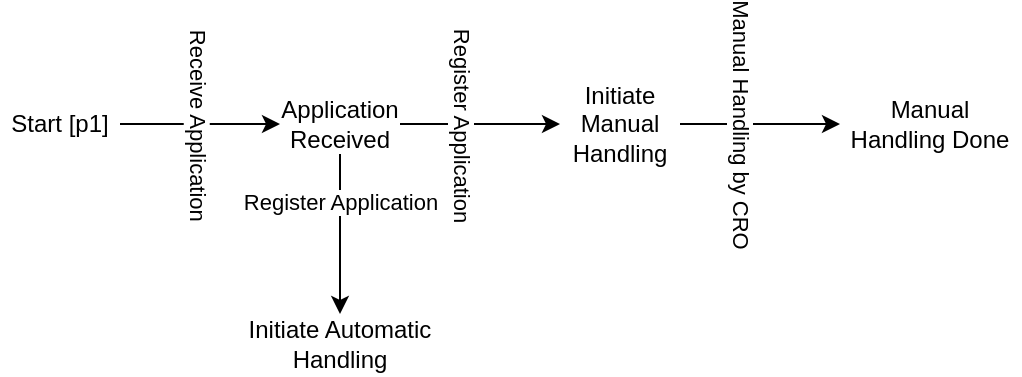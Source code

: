<mxfile version="17.4.3" type="github"><diagram id="wM_KeqFxRHPUfSDrbCuQ" name="Page-1"><mxGraphModel dx="950" dy="454" grid="1" gridSize="10" guides="1" tooltips="1" connect="1" arrows="1" fold="1" page="1" pageScale="1" pageWidth="1169" pageHeight="827" math="0" shadow="0"><root><mxCell id="0"/><mxCell id="1" parent="0"/><mxCell id="snQMIcMd7hBFIwh6tkoJ-2" style="edgeStyle=orthogonalEdgeStyle;rounded=0;orthogonalLoop=1;jettySize=auto;html=1;exitX=1;exitY=0.5;exitDx=0;exitDy=0;" edge="1" parent="1" source="snQMIcMd7hBFIwh6tkoJ-1"><mxGeometry relative="1" as="geometry"><mxPoint x="170" y="205" as="targetPoint"/></mxGeometry></mxCell><mxCell id="snQMIcMd7hBFIwh6tkoJ-3" value="Receive Application" style="edgeLabel;html=1;align=center;verticalAlign=middle;resizable=0;points=[];rotation=90;" vertex="1" connectable="0" parent="snQMIcMd7hBFIwh6tkoJ-2"><mxGeometry x="0.221" y="2" relative="1" as="geometry"><mxPoint x="-9" y="2" as="offset"/></mxGeometry></mxCell><mxCell id="snQMIcMd7hBFIwh6tkoJ-1" value="Start [p1]" style="text;html=1;strokeColor=none;fillColor=none;align=center;verticalAlign=middle;whiteSpace=wrap;rounded=0;" vertex="1" parent="1"><mxGeometry x="30" y="190" width="60" height="30" as="geometry"/></mxCell><mxCell id="snQMIcMd7hBFIwh6tkoJ-6" style="edgeStyle=orthogonalEdgeStyle;rounded=0;orthogonalLoop=1;jettySize=auto;html=1;exitX=1;exitY=0.5;exitDx=0;exitDy=0;entryX=0;entryY=0.5;entryDx=0;entryDy=0;" edge="1" parent="1" source="snQMIcMd7hBFIwh6tkoJ-4" target="snQMIcMd7hBFIwh6tkoJ-8"><mxGeometry relative="1" as="geometry"><mxPoint x="310" y="205" as="targetPoint"/></mxGeometry></mxCell><mxCell id="snQMIcMd7hBFIwh6tkoJ-7" value="Register Application" style="edgeLabel;html=1;align=center;verticalAlign=middle;resizable=0;points=[];rotation=90;" vertex="1" connectable="0" parent="snQMIcMd7hBFIwh6tkoJ-6"><mxGeometry x="-0.221" relative="1" as="geometry"><mxPoint as="offset"/></mxGeometry></mxCell><mxCell id="snQMIcMd7hBFIwh6tkoJ-9" style="edgeStyle=orthogonalEdgeStyle;rounded=0;orthogonalLoop=1;jettySize=auto;html=1;exitX=0.5;exitY=1;exitDx=0;exitDy=0;entryX=0.5;entryY=0;entryDx=0;entryDy=0;" edge="1" parent="1" source="snQMIcMd7hBFIwh6tkoJ-4" target="snQMIcMd7hBFIwh6tkoJ-12"><mxGeometry relative="1" as="geometry"><mxPoint x="200" y="310" as="targetPoint"/></mxGeometry></mxCell><mxCell id="snQMIcMd7hBFIwh6tkoJ-11" value="Register Application" style="edgeLabel;html=1;align=center;verticalAlign=middle;resizable=0;points=[];" vertex="1" connectable="0" parent="snQMIcMd7hBFIwh6tkoJ-9"><mxGeometry x="0.206" y="-1" relative="1" as="geometry"><mxPoint x="1" y="-24" as="offset"/></mxGeometry></mxCell><mxCell id="snQMIcMd7hBFIwh6tkoJ-4" value="Application Received" style="text;html=1;strokeColor=none;fillColor=none;align=center;verticalAlign=middle;whiteSpace=wrap;rounded=0;" vertex="1" parent="1"><mxGeometry x="170" y="190" width="60" height="30" as="geometry"/></mxCell><mxCell id="snQMIcMd7hBFIwh6tkoJ-14" value="" style="edgeStyle=orthogonalEdgeStyle;rounded=0;orthogonalLoop=1;jettySize=auto;html=1;" edge="1" parent="1" source="snQMIcMd7hBFIwh6tkoJ-8" target="snQMIcMd7hBFIwh6tkoJ-13"><mxGeometry relative="1" as="geometry"/></mxCell><mxCell id="snQMIcMd7hBFIwh6tkoJ-15" value="Manual Handling by CRO" style="edgeLabel;html=1;align=center;verticalAlign=middle;resizable=0;points=[];rotation=90;" vertex="1" connectable="0" parent="snQMIcMd7hBFIwh6tkoJ-14"><mxGeometry x="-0.236" relative="1" as="geometry"><mxPoint as="offset"/></mxGeometry></mxCell><mxCell id="snQMIcMd7hBFIwh6tkoJ-8" value="Initiate Manual Handling" style="text;html=1;strokeColor=none;fillColor=none;align=center;verticalAlign=middle;whiteSpace=wrap;rounded=0;" vertex="1" parent="1"><mxGeometry x="310" y="190" width="60" height="30" as="geometry"/></mxCell><mxCell id="snQMIcMd7hBFIwh6tkoJ-12" value="Initiate Automatic Handling" style="text;html=1;strokeColor=none;fillColor=none;align=center;verticalAlign=middle;whiteSpace=wrap;rounded=0;" vertex="1" parent="1"><mxGeometry x="150" y="300" width="100" height="30" as="geometry"/></mxCell><mxCell id="snQMIcMd7hBFIwh6tkoJ-13" value="Manual Handling Done" style="text;html=1;strokeColor=none;fillColor=none;align=center;verticalAlign=middle;whiteSpace=wrap;rounded=0;" vertex="1" parent="1"><mxGeometry x="450" y="190" width="90" height="30" as="geometry"/></mxCell></root></mxGraphModel></diagram></mxfile>